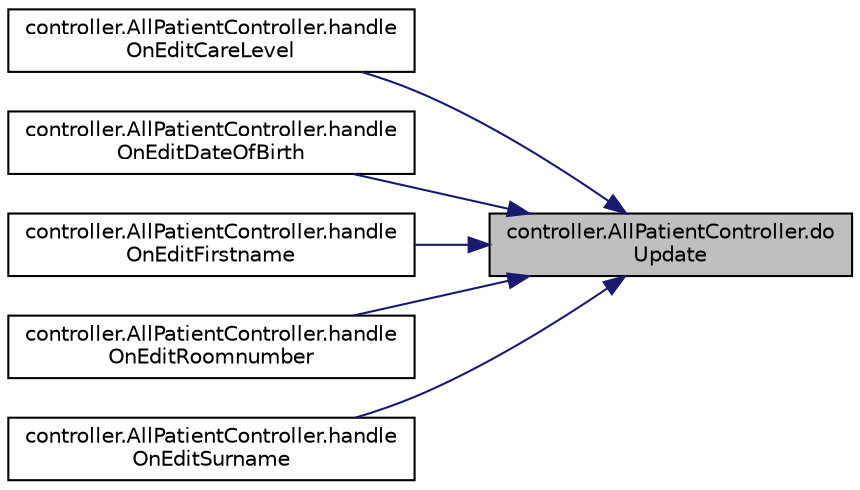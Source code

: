 digraph "controller.AllPatientController.doUpdate"
{
 // LATEX_PDF_SIZE
  edge [fontname="Helvetica",fontsize="10",labelfontname="Helvetica",labelfontsize="10"];
  node [fontname="Helvetica",fontsize="10",shape=record];
  rankdir="RL";
  Node1 [label="controller.AllPatientController.do\lUpdate",height=0.2,width=0.4,color="black", fillcolor="grey75", style="filled", fontcolor="black",tooltip=" "];
  Node1 -> Node2 [dir="back",color="midnightblue",fontsize="10",style="solid",fontname="Helvetica"];
  Node2 [label="controller.AllPatientController.handle\lOnEditCareLevel",height=0.2,width=0.4,color="black", fillcolor="white", style="filled",URL="$classcontroller_1_1_all_patient_controller.html#af18f5a2fc95aec995009c9d9c3a78c09",tooltip=" "];
  Node1 -> Node3 [dir="back",color="midnightblue",fontsize="10",style="solid",fontname="Helvetica"];
  Node3 [label="controller.AllPatientController.handle\lOnEditDateOfBirth",height=0.2,width=0.4,color="black", fillcolor="white", style="filled",URL="$classcontroller_1_1_all_patient_controller.html#ae0d553649e4ae973c1beeba8ff088dd8",tooltip=" "];
  Node1 -> Node4 [dir="back",color="midnightblue",fontsize="10",style="solid",fontname="Helvetica"];
  Node4 [label="controller.AllPatientController.handle\lOnEditFirstname",height=0.2,width=0.4,color="black", fillcolor="white", style="filled",URL="$classcontroller_1_1_all_patient_controller.html#adcd8077d6979c856576ad1921a0b654c",tooltip=" "];
  Node1 -> Node5 [dir="back",color="midnightblue",fontsize="10",style="solid",fontname="Helvetica"];
  Node5 [label="controller.AllPatientController.handle\lOnEditRoomnumber",height=0.2,width=0.4,color="black", fillcolor="white", style="filled",URL="$classcontroller_1_1_all_patient_controller.html#a7a500ec22ecadcf03041174cab40bfce",tooltip=" "];
  Node1 -> Node6 [dir="back",color="midnightblue",fontsize="10",style="solid",fontname="Helvetica"];
  Node6 [label="controller.AllPatientController.handle\lOnEditSurname",height=0.2,width=0.4,color="black", fillcolor="white", style="filled",URL="$classcontroller_1_1_all_patient_controller.html#aa15b81e256cf62b2dc5f55a0dec65f3a",tooltip=" "];
}
